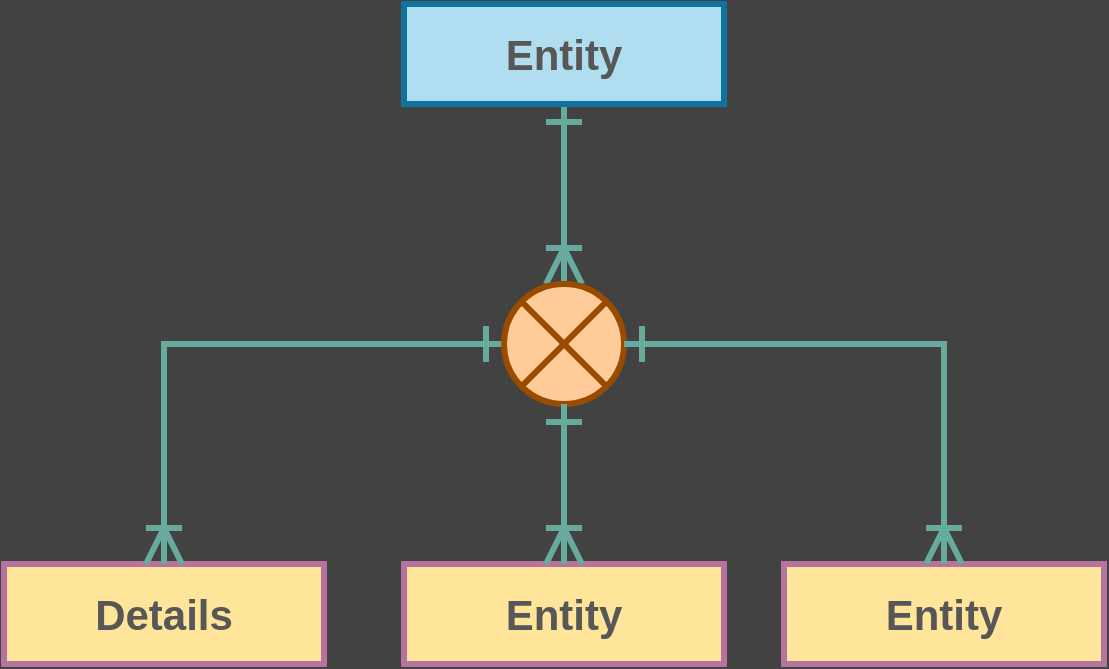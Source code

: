 <mxfile version="21.2.1" type="device">
  <diagram id="R2lEEEUBdFMjLlhIrx00" name="Page-1">
    <mxGraphModel dx="950" dy="635" grid="1" gridSize="10" guides="1" tooltips="1" connect="1" arrows="1" fold="1" page="1" pageScale="1" pageWidth="100" pageHeight="100" background="#424242" math="0" shadow="0" extFonts="Permanent Marker^https://fonts.googleapis.com/css?family=Permanent+Marker">
      <root>
        <mxCell id="0" />
        <mxCell id="1" parent="0" />
        <mxCell id="CBCMD9t05b2a7RlSfvx8-5" value="Details" style="rounded=0;whiteSpace=wrap;html=1;hachureGap=4;fillColor=#FFE599;strokeColor=#B5739D;fontColor=#575757;strokeWidth=3;fontSize=21;fontStyle=1" parent="1" vertex="1">
          <mxGeometry x="120" y="310" width="160" height="50" as="geometry" />
        </mxCell>
        <mxCell id="CBCMD9t05b2a7RlSfvx8-10" style="edgeStyle=orthogonalEdgeStyle;rounded=0;orthogonalLoop=1;jettySize=auto;html=1;entryX=0;entryY=0.5;entryDx=0;entryDy=0;endArrow=ERoneToMany;startSize=14;endSize=14;sourcePerimeterSpacing=8;targetPerimeterSpacing=8;endFill=0;labelBackgroundColor=#F4F1DE;strokeColor=#67AB9F;fontColor=#393C56;startArrow=ERone;startFill=0;strokeWidth=3;exitX=0.5;exitY=1;exitDx=0;exitDy=0;fillColor=#cce5ff;" parent="1" source="CBCMD9t05b2a7RlSfvx8-6" target="CBCMD9t05b2a7RlSfvx8-22" edge="1">
          <mxGeometry relative="1" as="geometry" />
        </mxCell>
        <mxCell id="CBCMD9t05b2a7RlSfvx8-6" value="Entity" style="rounded=0;whiteSpace=wrap;html=1;hachureGap=4;fillColor=#b1ddf0;strokeColor=#10739e;strokeWidth=3;fontColor=#575757;fontSize=21;fontStyle=1" parent="1" vertex="1">
          <mxGeometry x="320" y="30" width="160" height="50" as="geometry" />
        </mxCell>
        <mxCell id="CBCMD9t05b2a7RlSfvx8-11" value="Entity" style="rounded=0;whiteSpace=wrap;html=1;hachureGap=4;fillColor=#FFE599;strokeColor=#B5739D;strokeWidth=3;fontColor=#575757;fontSize=21;fontStyle=1" parent="1" vertex="1">
          <mxGeometry x="510" y="310" width="160" height="50" as="geometry" />
        </mxCell>
        <mxCell id="CBCMD9t05b2a7RlSfvx8-12" style="edgeStyle=orthogonalEdgeStyle;rounded=0;orthogonalLoop=1;jettySize=auto;html=1;entryX=0.5;entryY=0;entryDx=0;entryDy=0;endArrow=ERoneToMany;startSize=14;endSize=14;sourcePerimeterSpacing=8;targetPerimeterSpacing=8;endFill=0;labelBackgroundColor=#F4F1DE;strokeColor=#67AB9F;fontColor=#393C56;startArrow=ERone;startFill=0;strokeWidth=3;elbow=vertical;exitX=0.5;exitY=1;exitDx=0;exitDy=0;fillColor=#cce5ff;" parent="1" source="CBCMD9t05b2a7RlSfvx8-22" target="CBCMD9t05b2a7RlSfvx8-5" edge="1">
          <mxGeometry relative="1" as="geometry">
            <mxPoint x="560" y="160" as="sourcePoint" />
            <mxPoint x="420" y="230" as="targetPoint" />
          </mxGeometry>
        </mxCell>
        <mxCell id="CBCMD9t05b2a7RlSfvx8-22" value="" style="ellipse;whiteSpace=wrap;html=1;rounded=1;hachureGap=4;strokeColor=#994C00;strokeWidth=3;fontSize=21;fillColor=#ffcc99;direction=south;" parent="1" vertex="1">
          <mxGeometry x="370" y="170" width="60" height="60" as="geometry" />
        </mxCell>
        <mxCell id="CBCMD9t05b2a7RlSfvx8-25" style="edgeStyle=orthogonalEdgeStyle;rounded=0;orthogonalLoop=1;jettySize=auto;html=1;entryX=0.5;entryY=0;entryDx=0;entryDy=0;endArrow=ERoneToMany;startSize=14;endSize=14;sourcePerimeterSpacing=8;targetPerimeterSpacing=8;endFill=0;labelBackgroundColor=#F4F1DE;strokeColor=#67AB9F;fontColor=#393C56;startArrow=ERone;startFill=0;strokeWidth=3;elbow=vertical;exitX=0.5;exitY=0;exitDx=0;exitDy=0;fillColor=#cce5ff;" parent="1" source="CBCMD9t05b2a7RlSfvx8-22" target="CBCMD9t05b2a7RlSfvx8-11" edge="1">
          <mxGeometry relative="1" as="geometry">
            <mxPoint x="370" y="230" as="sourcePoint" />
            <mxPoint x="260" y="320" as="targetPoint" />
          </mxGeometry>
        </mxCell>
        <mxCell id="CBCMD9t05b2a7RlSfvx8-26" value="Entity" style="rounded=0;whiteSpace=wrap;html=1;hachureGap=4;fillColor=#FFE599;strokeColor=#B5739D;strokeWidth=3;fontColor=#575757;fontSize=21;fontStyle=1" parent="1" vertex="1">
          <mxGeometry x="320" y="310" width="160" height="50" as="geometry" />
        </mxCell>
        <mxCell id="CBCMD9t05b2a7RlSfvx8-27" style="edgeStyle=orthogonalEdgeStyle;rounded=0;orthogonalLoop=1;jettySize=auto;html=1;entryX=0.5;entryY=0;entryDx=0;entryDy=0;endArrow=ERoneToMany;startSize=14;endSize=14;sourcePerimeterSpacing=8;targetPerimeterSpacing=8;endFill=0;labelBackgroundColor=#F4F1DE;strokeColor=#67AB9F;fontColor=#393C56;startArrow=ERone;startFill=0;strokeWidth=3;elbow=vertical;exitX=1;exitY=0.5;exitDx=0;exitDy=0;fillColor=#cce5ff;" parent="1" source="CBCMD9t05b2a7RlSfvx8-22" target="CBCMD9t05b2a7RlSfvx8-26" edge="1">
          <mxGeometry relative="1" as="geometry">
            <mxPoint x="430" y="200" as="sourcePoint" />
            <mxPoint x="600" y="300" as="targetPoint" />
          </mxGeometry>
        </mxCell>
        <mxCell id="CBCMD9t05b2a7RlSfvx8-29" value="" style="edgeStyle=none;orthogonalLoop=1;jettySize=auto;html=1;rounded=0;strokeColor=#994C00;strokeWidth=3;fontSize=21;fontColor=#575757;startArrow=none;startFill=0;endArrow=none;endFill=0;startSize=14;endSize=14;sourcePerimeterSpacing=8;targetPerimeterSpacing=8;fillColor=#60a917;elbow=vertical;exitX=0;exitY=1;exitDx=0;exitDy=0;entryX=1;entryY=0;entryDx=0;entryDy=0;" parent="1" source="CBCMD9t05b2a7RlSfvx8-22" target="CBCMD9t05b2a7RlSfvx8-22" edge="1">
          <mxGeometry width="120" relative="1" as="geometry">
            <mxPoint x="440" y="160" as="sourcePoint" />
            <mxPoint x="490" y="160" as="targetPoint" />
            <Array as="points" />
          </mxGeometry>
        </mxCell>
        <mxCell id="CBCMD9t05b2a7RlSfvx8-30" value="" style="edgeStyle=none;orthogonalLoop=1;jettySize=auto;html=1;rounded=0;strokeColor=#994C00;strokeWidth=3;fontSize=21;fontColor=#575757;startArrow=none;startFill=0;endArrow=none;endFill=0;startSize=14;endSize=14;sourcePerimeterSpacing=8;targetPerimeterSpacing=8;fillColor=#60a917;elbow=vertical;exitX=1;exitY=1;exitDx=0;exitDy=0;entryX=0;entryY=0;entryDx=0;entryDy=0;" parent="1" source="CBCMD9t05b2a7RlSfvx8-22" target="CBCMD9t05b2a7RlSfvx8-22" edge="1">
          <mxGeometry width="120" relative="1" as="geometry">
            <mxPoint x="450" y="170" as="sourcePoint" />
            <mxPoint x="500" y="170" as="targetPoint" />
            <Array as="points" />
          </mxGeometry>
        </mxCell>
      </root>
    </mxGraphModel>
  </diagram>
</mxfile>
